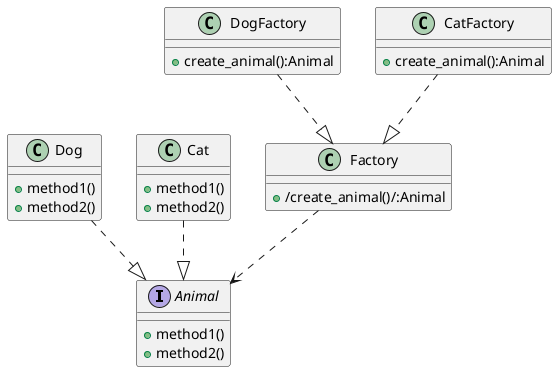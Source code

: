 @startuml
interface Animal{
    + method1()
    + method2()
}

class Dog{
    + method1()
    + method2()
}

class Cat{
    + method1()
    + method2()
}

class Factory{
    + /create_animal()/:Animal
}

class DogFactory{
    + create_animal():Animal
}
class CatFactory{
    + create_animal():Animal
}

Dog ..|> Animal
Cat ..|> Animal

DogFactory ..|> Factory
CatFactory ..|> Factory


Factory ..> Animal
@enduml